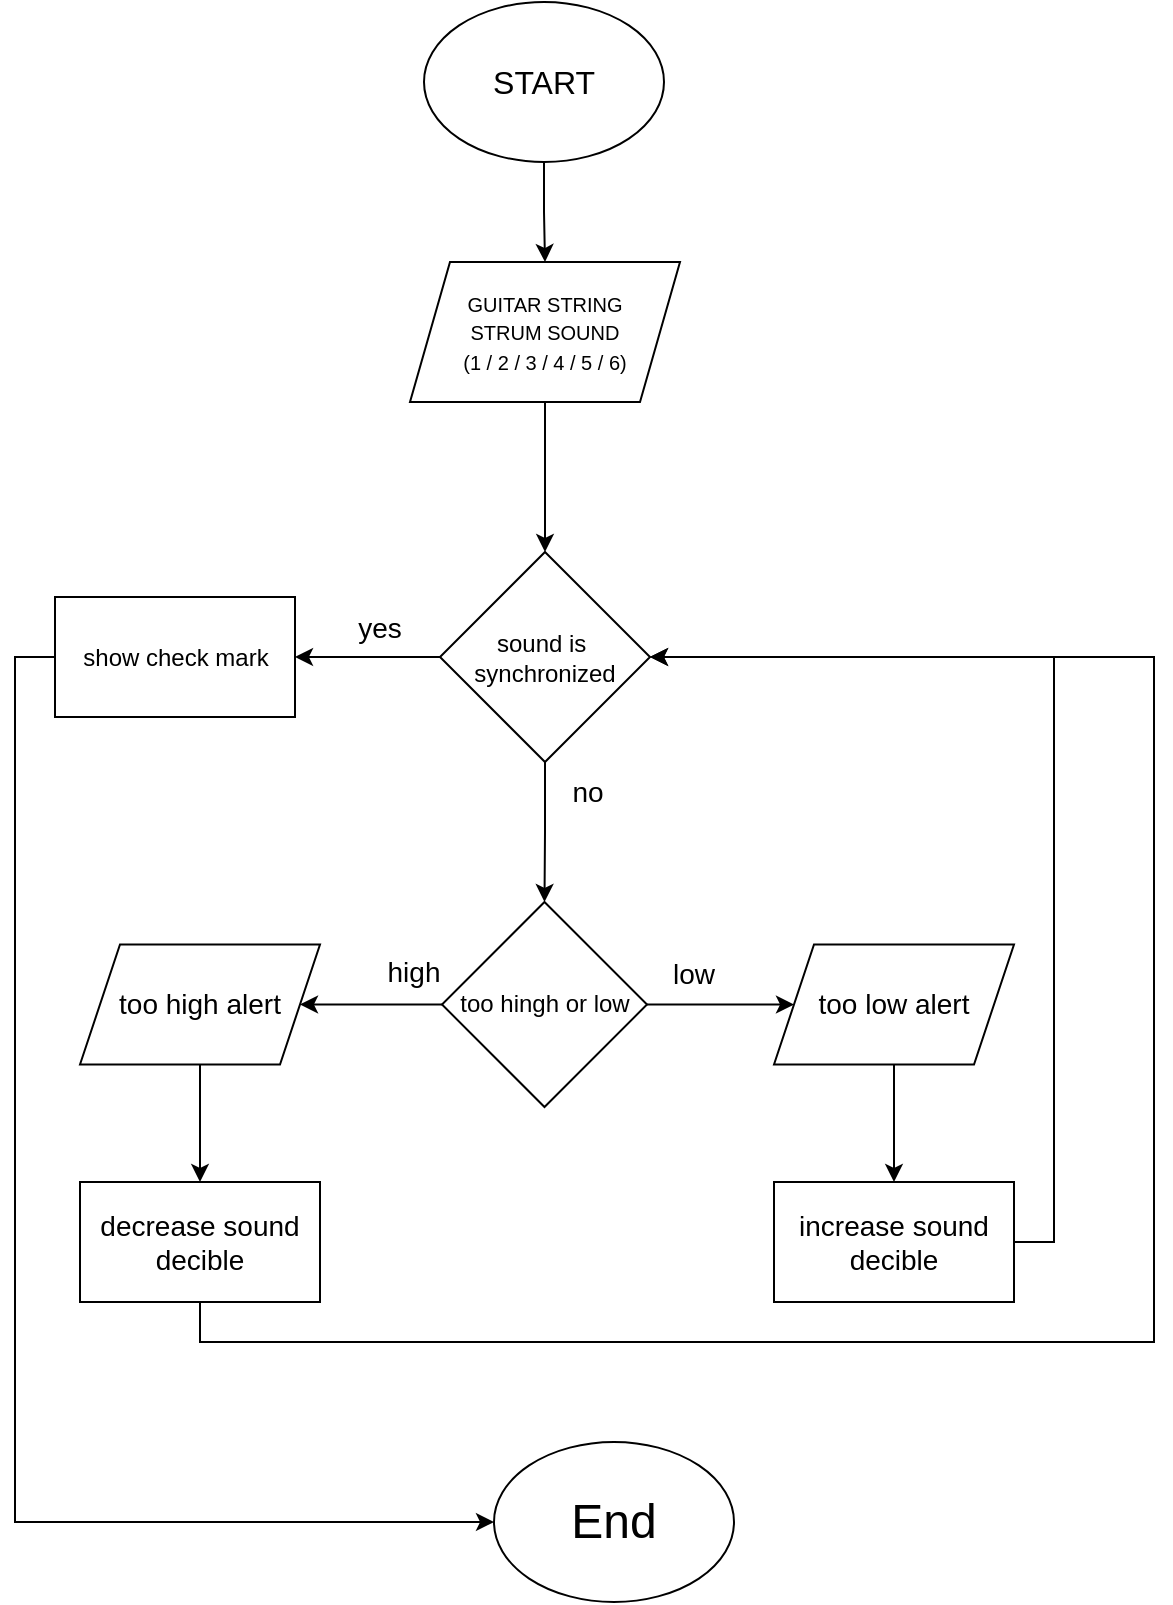 <mxfile version="20.3.0" type="device"><diagram id="1Q0rVCvxpPEa50HSnh1p" name="Page-1"><mxGraphModel dx="1736" dy="900" grid="1" gridSize="10" guides="1" tooltips="1" connect="1" arrows="1" fold="1" page="1" pageScale="1" pageWidth="850" pageHeight="1100" math="0" shadow="0"><root><mxCell id="0"/><mxCell id="1" parent="0"/><mxCell id="7F77KooQXjtPidyGJaaH-3" value="" style="edgeStyle=orthogonalEdgeStyle;rounded=0;orthogonalLoop=1;jettySize=auto;html=1;fontSize=18;" edge="1" parent="1" source="7F77KooQXjtPidyGJaaH-1" target="7F77KooQXjtPidyGJaaH-2"><mxGeometry relative="1" as="geometry"/></mxCell><mxCell id="7F77KooQXjtPidyGJaaH-1" value="&lt;font size=&quot;3&quot;&gt;START&lt;br&gt;&lt;/font&gt;" style="ellipse;whiteSpace=wrap;html=1;" vertex="1" parent="1"><mxGeometry x="365" y="50" width="120" height="80" as="geometry"/></mxCell><mxCell id="7F77KooQXjtPidyGJaaH-7" value="" style="edgeStyle=orthogonalEdgeStyle;rounded=0;orthogonalLoop=1;jettySize=auto;html=1;fontSize=14;" edge="1" parent="1" source="7F77KooQXjtPidyGJaaH-2" target="7F77KooQXjtPidyGJaaH-6"><mxGeometry relative="1" as="geometry"/></mxCell><mxCell id="7F77KooQXjtPidyGJaaH-2" value="&lt;font style=&quot;font-size: 10px;&quot;&gt;GUITAR STRING&lt;br&gt;STRUM SOUND&lt;br&gt;(1 / 2 / 3 / 4 / 5 / 6)&lt;/font&gt;" style="shape=parallelogram;perimeter=parallelogramPerimeter;whiteSpace=wrap;html=1;fixedSize=1;" vertex="1" parent="1"><mxGeometry x="358" y="180" width="135" height="70" as="geometry"/></mxCell><mxCell id="7F77KooQXjtPidyGJaaH-9" value="" style="edgeStyle=orthogonalEdgeStyle;rounded=0;orthogonalLoop=1;jettySize=auto;html=1;fontSize=14;" edge="1" parent="1" source="7F77KooQXjtPidyGJaaH-6" target="7F77KooQXjtPidyGJaaH-8"><mxGeometry relative="1" as="geometry"/></mxCell><mxCell id="7F77KooQXjtPidyGJaaH-12" value="" style="edgeStyle=orthogonalEdgeStyle;rounded=0;orthogonalLoop=1;jettySize=auto;html=1;fontSize=14;" edge="1" parent="1" source="7F77KooQXjtPidyGJaaH-6" target="7F77KooQXjtPidyGJaaH-11"><mxGeometry relative="1" as="geometry"/></mxCell><mxCell id="7F77KooQXjtPidyGJaaH-6" value="sound is&amp;nbsp;&lt;br&gt;synchronized" style="rhombus;whiteSpace=wrap;html=1;" vertex="1" parent="1"><mxGeometry x="373" y="325" width="105" height="105" as="geometry"/></mxCell><mxCell id="7F77KooQXjtPidyGJaaH-65" style="edgeStyle=orthogonalEdgeStyle;rounded=0;orthogonalLoop=1;jettySize=auto;html=1;exitX=0;exitY=0.5;exitDx=0;exitDy=0;entryX=0;entryY=0.5;entryDx=0;entryDy=0;fontSize=24;" edge="1" parent="1" source="7F77KooQXjtPidyGJaaH-8" target="7F77KooQXjtPidyGJaaH-64"><mxGeometry relative="1" as="geometry"/></mxCell><mxCell id="7F77KooQXjtPidyGJaaH-8" value="show check mark" style="whiteSpace=wrap;html=1;" vertex="1" parent="1"><mxGeometry x="180.5" y="347.5" width="120" height="60" as="geometry"/></mxCell><mxCell id="7F77KooQXjtPidyGJaaH-10" value="yes" style="text;html=1;strokeColor=none;fillColor=none;align=center;verticalAlign=middle;whiteSpace=wrap;rounded=0;fontSize=14;" vertex="1" parent="1"><mxGeometry x="313" y="347.5" width="60" height="30" as="geometry"/></mxCell><mxCell id="7F77KooQXjtPidyGJaaH-19" value="" style="edgeStyle=orthogonalEdgeStyle;rounded=0;orthogonalLoop=1;jettySize=auto;html=1;fontSize=10;entryX=0;entryY=0.5;entryDx=0;entryDy=0;" edge="1" parent="1" source="7F77KooQXjtPidyGJaaH-11" target="7F77KooQXjtPidyGJaaH-30"><mxGeometry relative="1" as="geometry"><mxPoint x="538" y="551.31" as="targetPoint"/></mxGeometry></mxCell><mxCell id="7F77KooQXjtPidyGJaaH-26" value="" style="edgeStyle=orthogonalEdgeStyle;rounded=0;orthogonalLoop=1;jettySize=auto;html=1;fontSize=10;entryX=1;entryY=0.5;entryDx=0;entryDy=0;" edge="1" parent="1" source="7F77KooQXjtPidyGJaaH-11" target="7F77KooQXjtPidyGJaaH-29"><mxGeometry relative="1" as="geometry"><mxPoint x="313" y="551.25" as="targetPoint"/></mxGeometry></mxCell><mxCell id="7F77KooQXjtPidyGJaaH-11" value="too hingh or low" style="rhombus;whiteSpace=wrap;html=1;" vertex="1" parent="1"><mxGeometry x="374" y="500" width="102.5" height="102.5" as="geometry"/></mxCell><mxCell id="7F77KooQXjtPidyGJaaH-23" value="low" style="text;html=1;strokeColor=none;fillColor=none;align=center;verticalAlign=middle;whiteSpace=wrap;rounded=0;fontSize=14;" vertex="1" parent="1"><mxGeometry x="470" y="521.25" width="60" height="30" as="geometry"/></mxCell><mxCell id="7F77KooQXjtPidyGJaaH-28" value="high" style="text;html=1;strokeColor=none;fillColor=none;align=center;verticalAlign=middle;whiteSpace=wrap;rounded=0;fontSize=14;" vertex="1" parent="1"><mxGeometry x="330" y="520" width="60" height="30" as="geometry"/></mxCell><mxCell id="7F77KooQXjtPidyGJaaH-34" value="" style="edgeStyle=orthogonalEdgeStyle;rounded=0;orthogonalLoop=1;jettySize=auto;html=1;fontSize=10;" edge="1" parent="1" source="7F77KooQXjtPidyGJaaH-29" target="7F77KooQXjtPidyGJaaH-33"><mxGeometry relative="1" as="geometry"/></mxCell><mxCell id="7F77KooQXjtPidyGJaaH-29" value="too high alert" style="shape=parallelogram;perimeter=parallelogramPerimeter;whiteSpace=wrap;html=1;fixedSize=1;fontSize=14;" vertex="1" parent="1"><mxGeometry x="193" y="521.25" width="120" height="60" as="geometry"/></mxCell><mxCell id="7F77KooQXjtPidyGJaaH-36" value="" style="edgeStyle=orthogonalEdgeStyle;rounded=0;orthogonalLoop=1;jettySize=auto;html=1;fontSize=10;" edge="1" parent="1" source="7F77KooQXjtPidyGJaaH-30" target="7F77KooQXjtPidyGJaaH-35"><mxGeometry relative="1" as="geometry"/></mxCell><mxCell id="7F77KooQXjtPidyGJaaH-30" value="too low alert" style="shape=parallelogram;perimeter=parallelogramPerimeter;whiteSpace=wrap;html=1;fixedSize=1;fontSize=14;" vertex="1" parent="1"><mxGeometry x="540" y="521.25" width="120" height="60" as="geometry"/></mxCell><mxCell id="7F77KooQXjtPidyGJaaH-63" style="edgeStyle=orthogonalEdgeStyle;rounded=0;orthogonalLoop=1;jettySize=auto;html=1;exitX=0.5;exitY=1;exitDx=0;exitDy=0;entryX=1;entryY=0.5;entryDx=0;entryDy=0;fontSize=10;" edge="1" parent="1" source="7F77KooQXjtPidyGJaaH-33" target="7F77KooQXjtPidyGJaaH-6"><mxGeometry relative="1" as="geometry"><Array as="points"><mxPoint x="253" y="720"/><mxPoint x="730" y="720"/><mxPoint x="730" y="377"/></Array></mxGeometry></mxCell><mxCell id="7F77KooQXjtPidyGJaaH-33" value="decrease sound decible" style="whiteSpace=wrap;html=1;fontSize=14;" vertex="1" parent="1"><mxGeometry x="193" y="640" width="120" height="60" as="geometry"/></mxCell><mxCell id="7F77KooQXjtPidyGJaaH-62" style="edgeStyle=orthogonalEdgeStyle;rounded=0;orthogonalLoop=1;jettySize=auto;html=1;exitX=1;exitY=0.5;exitDx=0;exitDy=0;entryX=1;entryY=0.5;entryDx=0;entryDy=0;fontSize=10;" edge="1" parent="1" source="7F77KooQXjtPidyGJaaH-35" target="7F77KooQXjtPidyGJaaH-6"><mxGeometry relative="1" as="geometry"/></mxCell><mxCell id="7F77KooQXjtPidyGJaaH-35" value="increase sound decible" style="whiteSpace=wrap;html=1;fontSize=14;" vertex="1" parent="1"><mxGeometry x="540" y="640" width="120" height="60" as="geometry"/></mxCell><mxCell id="7F77KooQXjtPidyGJaaH-59" value="no" style="text;html=1;strokeColor=none;fillColor=none;align=center;verticalAlign=middle;whiteSpace=wrap;rounded=0;fontSize=14;" vertex="1" parent="1"><mxGeometry x="416.5" y="430" width="60" height="30" as="geometry"/></mxCell><mxCell id="7F77KooQXjtPidyGJaaH-64" value="&lt;font style=&quot;font-size: 24px;&quot;&gt;End&lt;/font&gt;" style="ellipse;whiteSpace=wrap;html=1;fontSize=10;" vertex="1" parent="1"><mxGeometry x="400" y="770" width="120" height="80" as="geometry"/></mxCell></root></mxGraphModel></diagram></mxfile>